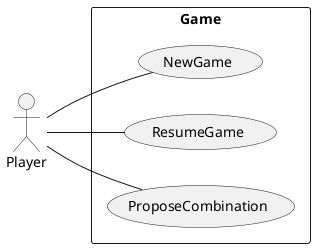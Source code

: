 @startuml
left to right direction
actor Player

rectangle "Game" {
    Player -- (NewGame)
    Player -- (ResumeGame)
    Player -- (ProposeCombination)
}
@enduml